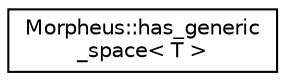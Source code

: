digraph "Graphical Class Hierarchy"
{
 // LATEX_PDF_SIZE
  edge [fontname="Helvetica",fontsize="10",labelfontname="Helvetica",labelfontsize="10"];
  node [fontname="Helvetica",fontsize="10",shape=record];
  rankdir="LR";
  Node0 [label="Morpheus::has_generic\l_space\< T \>",height=0.2,width=0.4,color="black", fillcolor="white", style="filled",URL="$classMorpheus_1_1has__generic__space.html",tooltip="Checks if the given type T has a valid generic space."];
}
